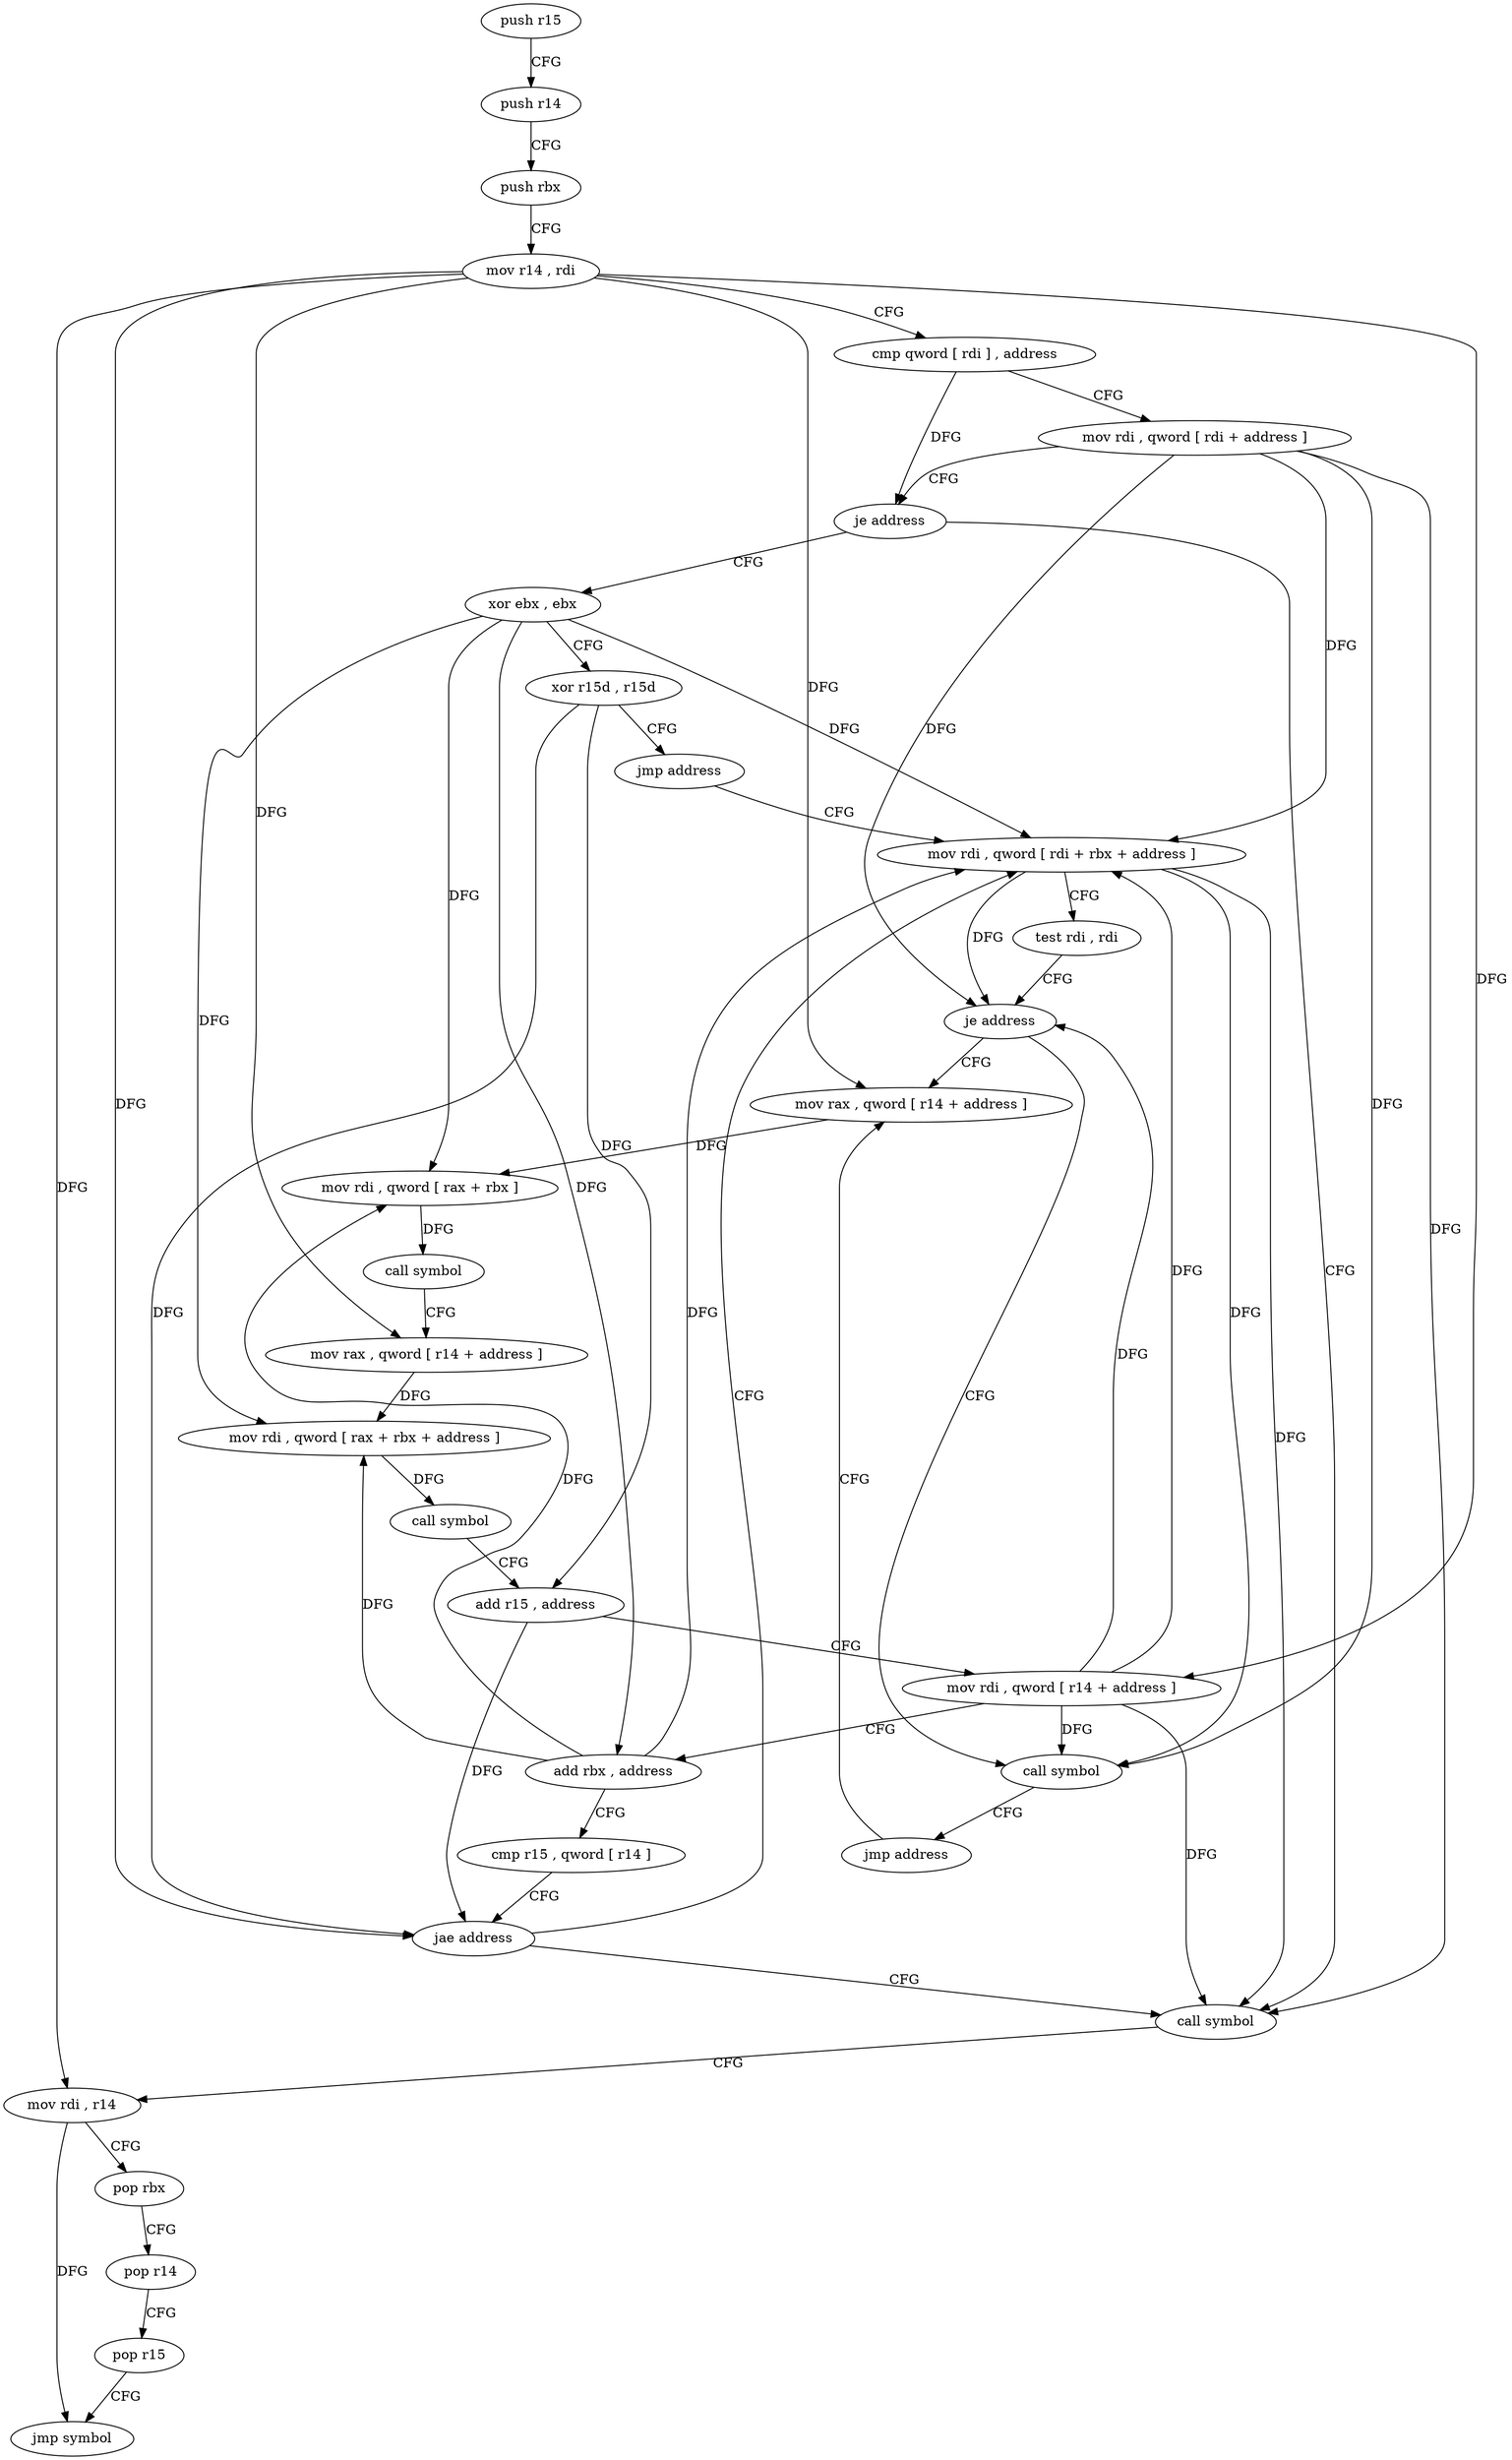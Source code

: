 digraph "func" {
"142864" [label = "push r15" ]
"142866" [label = "push r14" ]
"142868" [label = "push rbx" ]
"142869" [label = "mov r14 , rdi" ]
"142872" [label = "cmp qword [ rdi ] , address" ]
"142876" [label = "mov rdi , qword [ rdi + address ]" ]
"142880" [label = "je address" ]
"142957" [label = "call symbol" ]
"142882" [label = "xor ebx , ebx" ]
"142962" [label = "mov rdi , r14" ]
"142965" [label = "pop rbx" ]
"142966" [label = "pop r14" ]
"142968" [label = "pop r15" ]
"142970" [label = "jmp symbol" ]
"142884" [label = "xor r15d , r15d" ]
"142887" [label = "jmp address" ]
"142940" [label = "mov rdi , qword [ rdi + rbx + address ]" ]
"142945" [label = "test rdi , rdi" ]
"142948" [label = "je address" ]
"142896" [label = "mov rax , qword [ r14 + address ]" ]
"142950" [label = "call symbol" ]
"142900" [label = "mov rdi , qword [ rax + rbx ]" ]
"142904" [label = "call symbol" ]
"142909" [label = "mov rax , qword [ r14 + address ]" ]
"142913" [label = "mov rdi , qword [ rax + rbx + address ]" ]
"142918" [label = "call symbol" ]
"142923" [label = "add r15 , address" ]
"142927" [label = "mov rdi , qword [ r14 + address ]" ]
"142931" [label = "add rbx , address" ]
"142935" [label = "cmp r15 , qword [ r14 ]" ]
"142938" [label = "jae address" ]
"142955" [label = "jmp address" ]
"142864" -> "142866" [ label = "CFG" ]
"142866" -> "142868" [ label = "CFG" ]
"142868" -> "142869" [ label = "CFG" ]
"142869" -> "142872" [ label = "CFG" ]
"142869" -> "142962" [ label = "DFG" ]
"142869" -> "142896" [ label = "DFG" ]
"142869" -> "142909" [ label = "DFG" ]
"142869" -> "142927" [ label = "DFG" ]
"142869" -> "142938" [ label = "DFG" ]
"142872" -> "142876" [ label = "CFG" ]
"142872" -> "142880" [ label = "DFG" ]
"142876" -> "142880" [ label = "CFG" ]
"142876" -> "142957" [ label = "DFG" ]
"142876" -> "142940" [ label = "DFG" ]
"142876" -> "142948" [ label = "DFG" ]
"142876" -> "142950" [ label = "DFG" ]
"142880" -> "142957" [ label = "CFG" ]
"142880" -> "142882" [ label = "CFG" ]
"142957" -> "142962" [ label = "CFG" ]
"142882" -> "142884" [ label = "CFG" ]
"142882" -> "142940" [ label = "DFG" ]
"142882" -> "142900" [ label = "DFG" ]
"142882" -> "142913" [ label = "DFG" ]
"142882" -> "142931" [ label = "DFG" ]
"142962" -> "142965" [ label = "CFG" ]
"142962" -> "142970" [ label = "DFG" ]
"142965" -> "142966" [ label = "CFG" ]
"142966" -> "142968" [ label = "CFG" ]
"142968" -> "142970" [ label = "CFG" ]
"142884" -> "142887" [ label = "CFG" ]
"142884" -> "142923" [ label = "DFG" ]
"142884" -> "142938" [ label = "DFG" ]
"142887" -> "142940" [ label = "CFG" ]
"142940" -> "142945" [ label = "CFG" ]
"142940" -> "142957" [ label = "DFG" ]
"142940" -> "142948" [ label = "DFG" ]
"142940" -> "142950" [ label = "DFG" ]
"142945" -> "142948" [ label = "CFG" ]
"142948" -> "142896" [ label = "CFG" ]
"142948" -> "142950" [ label = "CFG" ]
"142896" -> "142900" [ label = "DFG" ]
"142950" -> "142955" [ label = "CFG" ]
"142900" -> "142904" [ label = "DFG" ]
"142904" -> "142909" [ label = "CFG" ]
"142909" -> "142913" [ label = "DFG" ]
"142913" -> "142918" [ label = "DFG" ]
"142918" -> "142923" [ label = "CFG" ]
"142923" -> "142927" [ label = "CFG" ]
"142923" -> "142938" [ label = "DFG" ]
"142927" -> "142931" [ label = "CFG" ]
"142927" -> "142957" [ label = "DFG" ]
"142927" -> "142948" [ label = "DFG" ]
"142927" -> "142940" [ label = "DFG" ]
"142927" -> "142950" [ label = "DFG" ]
"142931" -> "142935" [ label = "CFG" ]
"142931" -> "142940" [ label = "DFG" ]
"142931" -> "142900" [ label = "DFG" ]
"142931" -> "142913" [ label = "DFG" ]
"142935" -> "142938" [ label = "CFG" ]
"142938" -> "142957" [ label = "CFG" ]
"142938" -> "142940" [ label = "CFG" ]
"142955" -> "142896" [ label = "CFG" ]
}
